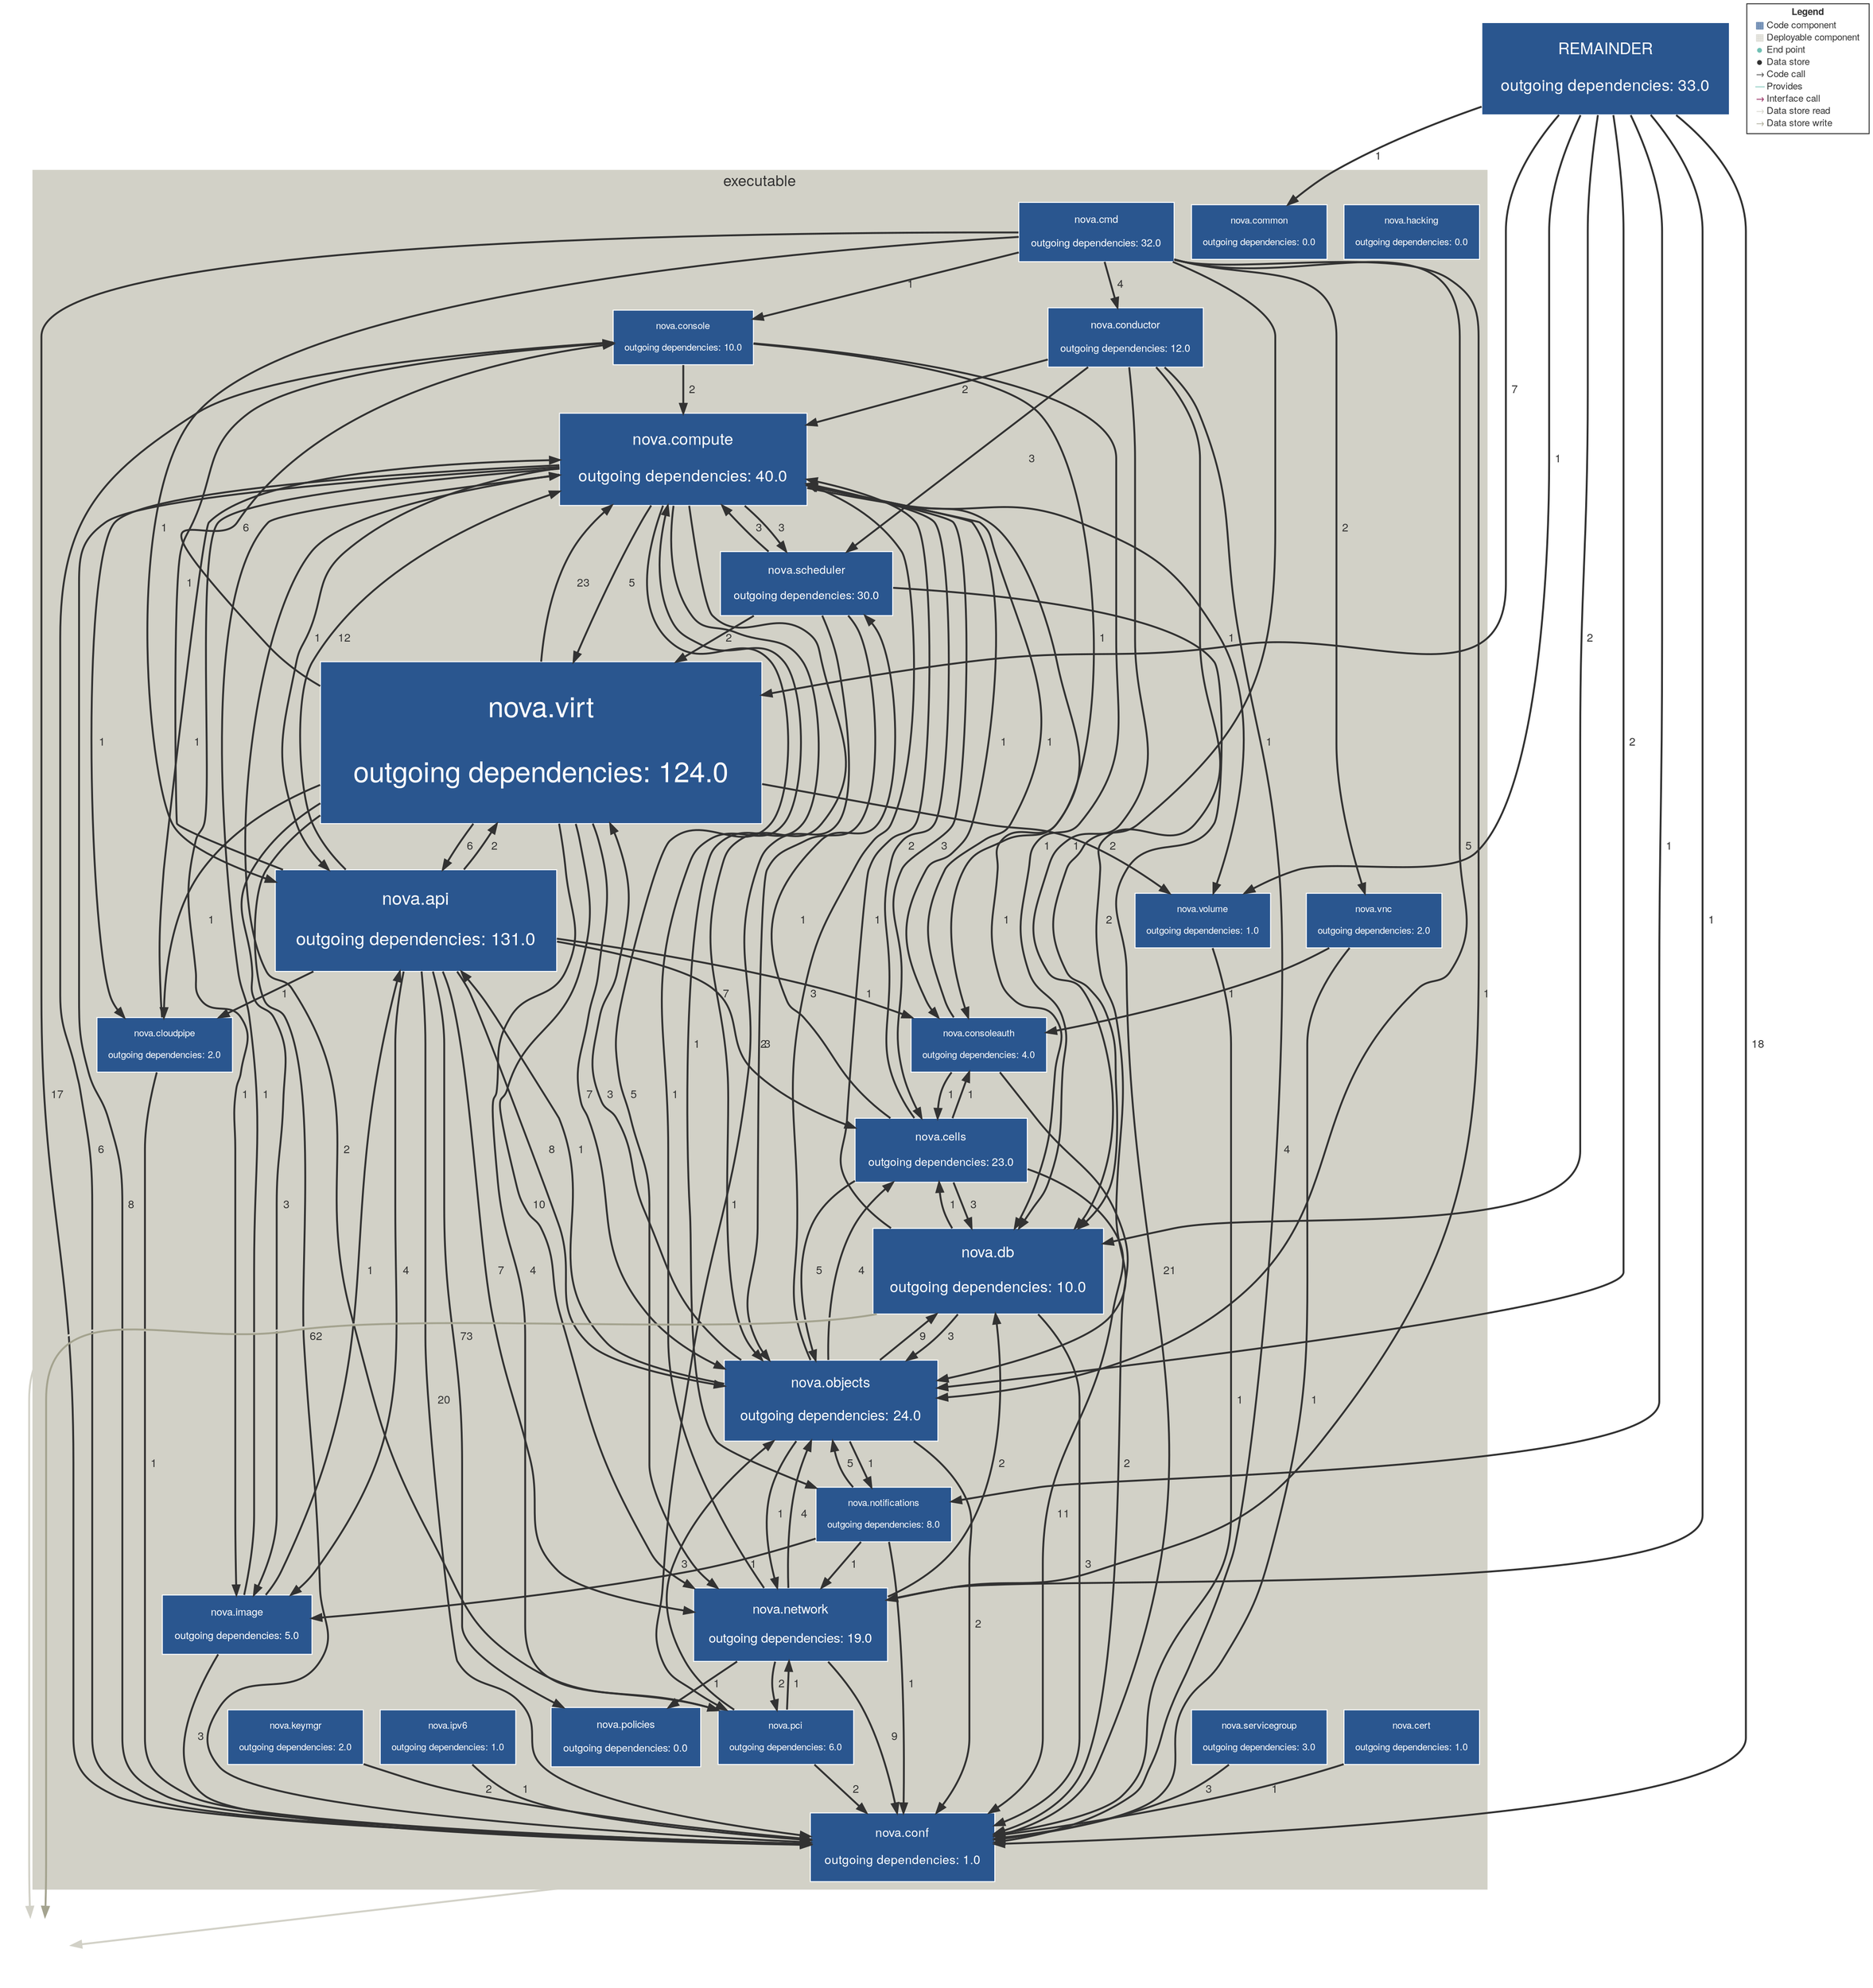 digraph "Graph" {
compound=true
rankdir=TD
subgraph "cluster-nova" {
style="filled"
color="#D2D1C7"
fontname="Helvetica Neue"
fontsize="16"
fontcolor="#323232"
label="executable"
"nova.conf@nova" [ shape="box" style="filled" fillcolor="#2A568F" penwidth="1" color="#FFFFFF" fontname="Helvetica Neue" fontcolor="#FFFFFF" fontsize="13" margin="0.20800000000000002" label="nova.conf

outgoing dependencies: 1.0" ]
"nova.console@nova" [ shape="box" style="filled" fillcolor="#2A568F" penwidth="1" color="#FFFFFF" fontname="Helvetica Neue" fontcolor="#FFFFFF" fontsize="10" margin="0.16" label="nova.console

outgoing dependencies: 10.0" ]
"nova.scheduler@nova" [ shape="box" style="filled" fillcolor="#2A568F" penwidth="1" color="#FFFFFF" fontname="Helvetica Neue" fontcolor="#FFFFFF" fontsize="12" margin="0.192" label="nova.scheduler

outgoing dependencies: 30.0" ]
"nova.api@nova" [ shape="box" style="filled" fillcolor="#2A568F" penwidth="1" color="#FFFFFF" fontname="Helvetica Neue" fontcolor="#FFFFFF" fontsize="19" margin="0.304" label="nova.api

outgoing dependencies: 131.0" ]
"nova.vnc@nova" [ shape="box" style="filled" fillcolor="#2A568F" penwidth="1" color="#FFFFFF" fontname="Helvetica Neue" fontcolor="#FFFFFF" fontsize="10" margin="0.16" label="nova.vnc

outgoing dependencies: 2.0" ]
"nova.compute@nova" [ shape="box" style="filled" fillcolor="#2A568F" penwidth="1" color="#FFFFFF" fontname="Helvetica Neue" fontcolor="#FFFFFF" fontsize="17" margin="0.272" label="nova.compute

outgoing dependencies: 40.0" ]
"nova.network@nova" [ shape="box" style="filled" fillcolor="#2A568F" penwidth="1" color="#FFFFFF" fontname="Helvetica Neue" fontcolor="#FFFFFF" fontsize="14" margin="0.224" label="nova.network

outgoing dependencies: 19.0" ]
"nova.conductor@nova" [ shape="box" style="filled" fillcolor="#2A568F" penwidth="1" color="#FFFFFF" fontname="Helvetica Neue" fontcolor="#FFFFFF" fontsize="11" margin="0.176" label="nova.conductor

outgoing dependencies: 12.0" ]
"nova.hacking@nova" [ shape="box" style="filled" fillcolor="#2A568F" penwidth="1" color="#FFFFFF" fontname="Helvetica Neue" fontcolor="#FFFFFF" fontsize="10" margin="0.16" label="nova.hacking

outgoing dependencies: 0.0" ]
"nova.cells@nova" [ shape="box" style="filled" fillcolor="#2A568F" penwidth="1" color="#FFFFFF" fontname="Helvetica Neue" fontcolor="#FFFFFF" fontsize="12" margin="0.192" label="nova.cells

outgoing dependencies: 23.0" ]
"nova.notifications@nova" [ shape="box" style="filled" fillcolor="#2A568F" penwidth="1" color="#FFFFFF" fontname="Helvetica Neue" fontcolor="#FFFFFF" fontsize="10" margin="0.16" label="nova.notifications

outgoing dependencies: 8.0" ]
"nova.pci@nova" [ shape="box" style="filled" fillcolor="#2A568F" penwidth="1" color="#FFFFFF" fontname="Helvetica Neue" fontcolor="#FFFFFF" fontsize="10" margin="0.16" label="nova.pci

outgoing dependencies: 6.0" ]
"nova.common@nova" [ shape="box" style="filled" fillcolor="#2A568F" penwidth="1" color="#FFFFFF" fontname="Helvetica Neue" fontcolor="#FFFFFF" fontsize="10" margin="0.16" label="nova.common

outgoing dependencies: 0.0" ]
"nova.image@nova" [ shape="box" style="filled" fillcolor="#2A568F" penwidth="1" color="#FFFFFF" fontname="Helvetica Neue" fontcolor="#FFFFFF" fontsize="11" margin="0.176" label="nova.image

outgoing dependencies: 5.0" ]
"nova.cert@nova" [ shape="box" style="filled" fillcolor="#2A568F" penwidth="1" color="#FFFFFF" fontname="Helvetica Neue" fontcolor="#FFFFFF" fontsize="10" margin="0.16" label="nova.cert

outgoing dependencies: 1.0" ]
"nova.servicegroup@nova" [ shape="box" style="filled" fillcolor="#2A568F" penwidth="1" color="#FFFFFF" fontname="Helvetica Neue" fontcolor="#FFFFFF" fontsize="10" margin="0.16" label="nova.servicegroup

outgoing dependencies: 3.0" ]
"nova.cmd@nova" [ shape="box" style="filled" fillcolor="#2A568F" penwidth="1" color="#FFFFFF" fontname="Helvetica Neue" fontcolor="#FFFFFF" fontsize="11" margin="0.176" label="nova.cmd

outgoing dependencies: 32.0" ]
"nova.objects@nova" [ shape="box" style="filled" fillcolor="#2A568F" penwidth="1" color="#FFFFFF" fontname="Helvetica Neue" fontcolor="#FFFFFF" fontsize="15" margin="0.24" label="nova.objects

outgoing dependencies: 24.0" ]
"nova.ipv6@nova" [ shape="box" style="filled" fillcolor="#2A568F" penwidth="1" color="#FFFFFF" fontname="Helvetica Neue" fontcolor="#FFFFFF" fontsize="10" margin="0.16" label="nova.ipv6

outgoing dependencies: 1.0" ]
"nova.virt@nova" [ shape="box" style="filled" fillcolor="#2A568F" penwidth="1" color="#FFFFFF" fontname="Helvetica Neue" fontcolor="#FFFFFF" fontsize="30" margin="0.48" label="nova.virt

outgoing dependencies: 124.0" ]
"nova.cloudpipe@nova" [ shape="box" style="filled" fillcolor="#2A568F" penwidth="1" color="#FFFFFF" fontname="Helvetica Neue" fontcolor="#FFFFFF" fontsize="10" margin="0.16" label="nova.cloudpipe

outgoing dependencies: 2.0" ]
"nova.consoleauth@nova" [ shape="box" style="filled" fillcolor="#2A568F" penwidth="1" color="#FFFFFF" fontname="Helvetica Neue" fontcolor="#FFFFFF" fontsize="10" margin="0.16" label="nova.consoleauth

outgoing dependencies: 4.0" ]
"nova.policies@nova" [ shape="box" style="filled" fillcolor="#2A568F" penwidth="1" color="#FFFFFF" fontname="Helvetica Neue" fontcolor="#FFFFFF" fontsize="11" margin="0.176" label="nova.policies

outgoing dependencies: 0.0" ]
"nova.db@nova" [ shape="box" style="filled" fillcolor="#2A568F" penwidth="1" color="#FFFFFF" fontname="Helvetica Neue" fontcolor="#FFFFFF" fontsize="16" margin="0.256" label="nova.db

outgoing dependencies: 10.0" ]
"nova.volume@nova" [ shape="box" style="filled" fillcolor="#2A568F" penwidth="1" color="#FFFFFF" fontname="Helvetica Neue" fontcolor="#FFFFFF" fontsize="10" margin="0.16" label="nova.volume

outgoing dependencies: 1.0" ]
"nova.keymgr@nova" [ shape="box" style="filled" fillcolor="#2A568F" penwidth="1" color="#FFFFFF" fontname="Helvetica Neue" fontcolor="#FFFFFF" fontsize="10" margin="0.16" label="nova.keymgr

outgoing dependencies: 2.0" ]
}
"5ed238ef-0b7d-48fd-8594-45c5d4ebe136@NOT_DEPLOYED" [ shape="box" penwidth="0" fontname="Helvetica Neue" fontcolor="#323232" fontsize="16" image="icon-datastore.png" width="1.000" height="1.000" fixedsize="true" label="" ]
"REMAINDER@NOT_DEPLOYED" [ shape="box" style="filled" fillcolor="#2A568F" penwidth="1" color="#FFFFFF" fontname="Helvetica Neue" fontcolor="#FFFFFF" fontsize="17" margin="0.272" label="REMAINDER

outgoing dependencies: 33.0" ]
"nova.conf@nova" -> "5ed238ef-0b7d-48fd-8594-45c5d4ebe136@NOT_DEPLOYED" [ penwidth="2" color="#D2D1C7" fontcolor="#D2D1C7" fontname="Helvetica Neue" fontsize="12" label="" ]
"nova.console@nova" -> "nova.conf@nova" [ penwidth="2" color="#323232" fontcolor="#323232" fontname="Helvetica Neue" fontsize="12" label="  6" ]
"nova.console@nova" -> "nova.compute@nova" [ penwidth="2" color="#323232" fontcolor="#323232" fontname="Helvetica Neue" fontsize="12" label="  2" ]
"nova.console@nova" -> "nova.consoleauth@nova" [ penwidth="2" color="#323232" fontcolor="#323232" fontname="Helvetica Neue" fontsize="12" label="  1" ]
"nova.console@nova" -> "nova.db@nova" [ penwidth="2" color="#323232" fontcolor="#323232" fontname="Helvetica Neue" fontsize="12" label="  1" ]
"nova.scheduler@nova" -> "nova.conf@nova" [ penwidth="2" color="#323232" fontcolor="#323232" fontname="Helvetica Neue" fontsize="12" label="  21" ]
"nova.scheduler@nova" -> "nova.compute@nova" [ penwidth="2" color="#323232" fontcolor="#323232" fontname="Helvetica Neue" fontsize="12" label="  3" ]
"nova.scheduler@nova" -> "nova.pci@nova" [ penwidth="2" color="#323232" fontcolor="#323232" fontname="Helvetica Neue" fontsize="12" label="  1" ]
"nova.scheduler@nova" -> "nova.objects@nova" [ penwidth="2" color="#323232" fontcolor="#323232" fontname="Helvetica Neue" fontsize="12" label="  3" ]
"nova.scheduler@nova" -> "nova.virt@nova" [ penwidth="2" color="#323232" fontcolor="#323232" fontname="Helvetica Neue" fontsize="12" label="  2" ]
"nova.api@nova" -> "nova.conf@nova" [ penwidth="2" color="#323232" fontcolor="#323232" fontname="Helvetica Neue" fontsize="12" label="  20" ]
"nova.api@nova" -> "nova.console@nova" [ penwidth="2" color="#323232" fontcolor="#323232" fontname="Helvetica Neue" fontsize="12" label="  1" ]
"nova.api@nova" -> "nova.compute@nova" [ penwidth="2" color="#323232" fontcolor="#323232" fontname="Helvetica Neue" fontsize="12" label="  12" ]
"nova.api@nova" -> "nova.network@nova" [ penwidth="2" color="#323232" fontcolor="#323232" fontname="Helvetica Neue" fontsize="12" label="  7" ]
"nova.api@nova" -> "nova.cells@nova" [ penwidth="2" color="#323232" fontcolor="#323232" fontname="Helvetica Neue" fontsize="12" label="  2" ]
"nova.api@nova" -> "nova.image@nova" [ penwidth="2" color="#323232" fontcolor="#323232" fontname="Helvetica Neue" fontsize="12" label="  4" ]
"nova.api@nova" -> "nova.objects@nova" [ penwidth="2" color="#323232" fontcolor="#323232" fontname="Helvetica Neue" fontsize="12" label="  8" ]
"nova.api@nova" -> "nova.virt@nova" [ penwidth="2" color="#323232" fontcolor="#323232" fontname="Helvetica Neue" fontsize="12" label="  2" ]
"nova.api@nova" -> "nova.cloudpipe@nova" [ penwidth="2" color="#323232" fontcolor="#323232" fontname="Helvetica Neue" fontsize="12" label="  1" ]
"nova.api@nova" -> "nova.consoleauth@nova" [ penwidth="2" color="#323232" fontcolor="#323232" fontname="Helvetica Neue" fontsize="12" label="  1" ]
"nova.api@nova" -> "nova.policies@nova" [ penwidth="2" color="#323232" fontcolor="#323232" fontname="Helvetica Neue" fontsize="12" label="  73" ]
"nova.vnc@nova" -> "nova.conf@nova" [ penwidth="2" color="#323232" fontcolor="#323232" fontname="Helvetica Neue" fontsize="12" label="  1" ]
"nova.vnc@nova" -> "nova.consoleauth@nova" [ penwidth="2" color="#323232" fontcolor="#323232" fontname="Helvetica Neue" fontsize="12" label="  1" ]
"nova.compute@nova" -> "nova.conf@nova" [ penwidth="2" color="#323232" fontcolor="#323232" fontname="Helvetica Neue" fontsize="12" label="  8" ]
"nova.compute@nova" -> "nova.scheduler@nova" [ penwidth="2" color="#323232" fontcolor="#323232" fontname="Helvetica Neue" fontsize="12" label="  3" ]
"nova.compute@nova" -> "nova.api@nova" [ penwidth="2" color="#323232" fontcolor="#323232" fontname="Helvetica Neue" fontsize="12" label="  1" ]
"nova.compute@nova" -> "nova.network@nova" [ penwidth="2" color="#323232" fontcolor="#323232" fontname="Helvetica Neue" fontsize="12" label="  5" ]
"nova.compute@nova" -> "nova.cells@nova" [ penwidth="2" color="#323232" fontcolor="#323232" fontname="Helvetica Neue" fontsize="12" label="  3" ]
"nova.compute@nova" -> "nova.notifications@nova" [ penwidth="2" color="#323232" fontcolor="#323232" fontname="Helvetica Neue" fontsize="12" label="  1" ]
"nova.compute@nova" -> "nova.pci@nova" [ penwidth="2" color="#323232" fontcolor="#323232" fontname="Helvetica Neue" fontsize="12" label="  2" ]
"nova.compute@nova" -> "nova.image@nova" [ penwidth="2" color="#323232" fontcolor="#323232" fontname="Helvetica Neue" fontsize="12" label="  1" ]
"nova.compute@nova" -> "nova.objects@nova" [ penwidth="2" color="#323232" fontcolor="#323232" fontname="Helvetica Neue" fontsize="12" label="  7" ]
"nova.compute@nova" -> "nova.virt@nova" [ penwidth="2" color="#323232" fontcolor="#323232" fontname="Helvetica Neue" fontsize="12" label="  5" ]
"nova.compute@nova" -> "nova.cloudpipe@nova" [ penwidth="2" color="#323232" fontcolor="#323232" fontname="Helvetica Neue" fontsize="12" label="  1" ]
"nova.compute@nova" -> "nova.consoleauth@nova" [ penwidth="2" color="#323232" fontcolor="#323232" fontname="Helvetica Neue" fontsize="12" label="  1" ]
"nova.compute@nova" -> "nova.db@nova" [ penwidth="2" color="#323232" fontcolor="#323232" fontname="Helvetica Neue" fontsize="12" label="  1" ]
"nova.compute@nova" -> "nova.volume@nova" [ penwidth="2" color="#323232" fontcolor="#323232" fontname="Helvetica Neue" fontsize="12" label="  1" ]
"nova.network@nova" -> "nova.conf@nova" [ penwidth="2" color="#323232" fontcolor="#323232" fontname="Helvetica Neue" fontsize="12" label="  9" ]
"nova.network@nova" -> "nova.compute@nova" [ penwidth="2" color="#323232" fontcolor="#323232" fontname="Helvetica Neue" fontsize="12" label="  1" ]
"nova.network@nova" -> "nova.pci@nova" [ penwidth="2" color="#323232" fontcolor="#323232" fontname="Helvetica Neue" fontsize="12" label="  2" ]
"nova.network@nova" -> "nova.objects@nova" [ penwidth="2" color="#323232" fontcolor="#323232" fontname="Helvetica Neue" fontsize="12" label="  4" ]
"nova.network@nova" -> "nova.policies@nova" [ penwidth="2" color="#323232" fontcolor="#323232" fontname="Helvetica Neue" fontsize="12" label="  1" ]
"nova.network@nova" -> "nova.db@nova" [ penwidth="2" color="#323232" fontcolor="#323232" fontname="Helvetica Neue" fontsize="12" label="  2" ]
"nova.conductor@nova" -> "nova.conf@nova" [ penwidth="2" color="#323232" fontcolor="#323232" fontname="Helvetica Neue" fontsize="12" label="  4" ]
"nova.conductor@nova" -> "nova.scheduler@nova" [ penwidth="2" color="#323232" fontcolor="#323232" fontname="Helvetica Neue" fontsize="12" label="  3" ]
"nova.conductor@nova" -> "nova.compute@nova" [ penwidth="2" color="#323232" fontcolor="#323232" fontname="Helvetica Neue" fontsize="12" label="  2" ]
"nova.conductor@nova" -> "nova.objects@nova" [ penwidth="2" color="#323232" fontcolor="#323232" fontname="Helvetica Neue" fontsize="12" label="  2" ]
"nova.conductor@nova" -> "nova.db@nova" [ penwidth="2" color="#323232" fontcolor="#323232" fontname="Helvetica Neue" fontsize="12" label="  1" ]
"nova.cells@nova" -> "nova.conf@nova" [ penwidth="2" color="#323232" fontcolor="#323232" fontname="Helvetica Neue" fontsize="12" label="  11" ]
"nova.cells@nova" -> "nova.scheduler@nova" [ penwidth="2" color="#323232" fontcolor="#323232" fontname="Helvetica Neue" fontsize="12" label="  1" ]
"nova.cells@nova" -> "nova.compute@nova" [ penwidth="2" color="#323232" fontcolor="#323232" fontname="Helvetica Neue" fontsize="12" label="  2" ]
"nova.cells@nova" -> "nova.objects@nova" [ penwidth="2" color="#323232" fontcolor="#323232" fontname="Helvetica Neue" fontsize="12" label="  5" ]
"nova.cells@nova" -> "nova.consoleauth@nova" [ penwidth="2" color="#323232" fontcolor="#323232" fontname="Helvetica Neue" fontsize="12" label="  1" ]
"nova.cells@nova" -> "nova.db@nova" [ penwidth="2" color="#323232" fontcolor="#323232" fontname="Helvetica Neue" fontsize="12" label="  3" ]
"nova.notifications@nova" -> "nova.conf@nova" [ penwidth="2" color="#323232" fontcolor="#323232" fontname="Helvetica Neue" fontsize="12" label="  1" ]
"nova.notifications@nova" -> "nova.network@nova" [ penwidth="2" color="#323232" fontcolor="#323232" fontname="Helvetica Neue" fontsize="12" label="  1" ]
"nova.notifications@nova" -> "nova.image@nova" [ penwidth="2" color="#323232" fontcolor="#323232" fontname="Helvetica Neue" fontsize="12" label="  1" ]
"nova.notifications@nova" -> "nova.objects@nova" [ penwidth="2" color="#323232" fontcolor="#323232" fontname="Helvetica Neue" fontsize="12" label="  5" ]
"nova.pci@nova" -> "nova.conf@nova" [ penwidth="2" color="#323232" fontcolor="#323232" fontname="Helvetica Neue" fontsize="12" label="  2" ]
"nova.pci@nova" -> "nova.network@nova" [ penwidth="2" color="#323232" fontcolor="#323232" fontname="Helvetica Neue" fontsize="12" label="  1" ]
"nova.pci@nova" -> "nova.objects@nova" [ penwidth="2" color="#323232" fontcolor="#323232" fontname="Helvetica Neue" fontsize="12" label="  3" ]
"nova.image@nova" -> "nova.conf@nova" [ penwidth="2" color="#323232" fontcolor="#323232" fontname="Helvetica Neue" fontsize="12" label="  3" ]
"nova.image@nova" -> "nova.api@nova" [ penwidth="2" color="#323232" fontcolor="#323232" fontname="Helvetica Neue" fontsize="12" label="  1" ]
"nova.image@nova" -> "nova.compute@nova" [ penwidth="2" color="#323232" fontcolor="#323232" fontname="Helvetica Neue" fontsize="12" label="  1" ]
"nova.cert@nova" -> "nova.conf@nova" [ penwidth="2" color="#323232" fontcolor="#323232" fontname="Helvetica Neue" fontsize="12" label="  1" ]
"nova.servicegroup@nova" -> "nova.conf@nova" [ penwidth="2" color="#323232" fontcolor="#323232" fontname="Helvetica Neue" fontsize="12" label="  3" ]
"nova.cmd@nova" -> "nova.conf@nova" [ penwidth="2" color="#323232" fontcolor="#323232" fontname="Helvetica Neue" fontsize="12" label="  17" ]
"nova.cmd@nova" -> "nova.console@nova" [ penwidth="2" color="#323232" fontcolor="#323232" fontname="Helvetica Neue" fontsize="12" label="  1" ]
"nova.cmd@nova" -> "nova.api@nova" [ penwidth="2" color="#323232" fontcolor="#323232" fontname="Helvetica Neue" fontsize="12" label="  1" ]
"nova.cmd@nova" -> "nova.vnc@nova" [ penwidth="2" color="#323232" fontcolor="#323232" fontname="Helvetica Neue" fontsize="12" label="  2" ]
"nova.cmd@nova" -> "nova.network@nova" [ penwidth="2" color="#323232" fontcolor="#323232" fontname="Helvetica Neue" fontsize="12" label="  1" ]
"nova.cmd@nova" -> "nova.conductor@nova" [ penwidth="2" color="#323232" fontcolor="#323232" fontname="Helvetica Neue" fontsize="12" label="  4" ]
"nova.cmd@nova" -> "nova.objects@nova" [ penwidth="2" color="#323232" fontcolor="#323232" fontname="Helvetica Neue" fontsize="12" label="  5" ]
"nova.cmd@nova" -> "nova.db@nova" [ penwidth="2" color="#323232" fontcolor="#323232" fontname="Helvetica Neue" fontsize="12" label="  1" ]
"nova.objects@nova" -> "nova.conf@nova" [ penwidth="2" color="#323232" fontcolor="#323232" fontname="Helvetica Neue" fontsize="12" label="  2" ]
"nova.objects@nova" -> "nova.api@nova" [ penwidth="2" color="#323232" fontcolor="#323232" fontname="Helvetica Neue" fontsize="12" label="  1" ]
"nova.objects@nova" -> "nova.compute@nova" [ penwidth="2" color="#323232" fontcolor="#323232" fontname="Helvetica Neue" fontsize="12" label="  3" ]
"nova.objects@nova" -> "nova.network@nova" [ penwidth="2" color="#323232" fontcolor="#323232" fontname="Helvetica Neue" fontsize="12" label="  1" ]
"nova.objects@nova" -> "nova.cells@nova" [ penwidth="2" color="#323232" fontcolor="#323232" fontname="Helvetica Neue" fontsize="12" label="  4" ]
"nova.objects@nova" -> "nova.notifications@nova" [ penwidth="2" color="#323232" fontcolor="#323232" fontname="Helvetica Neue" fontsize="12" label="  1" ]
"nova.objects@nova" -> "nova.virt@nova" [ penwidth="2" color="#323232" fontcolor="#323232" fontname="Helvetica Neue" fontsize="12" label="  3" ]
"nova.objects@nova" -> "nova.db@nova" [ penwidth="2" color="#323232" fontcolor="#323232" fontname="Helvetica Neue" fontsize="12" label="  9" ]
"nova.ipv6@nova" -> "nova.conf@nova" [ penwidth="2" color="#323232" fontcolor="#323232" fontname="Helvetica Neue" fontsize="12" label="  1" ]
"nova.virt@nova" -> "nova.conf@nova" [ penwidth="2" color="#323232" fontcolor="#323232" fontname="Helvetica Neue" fontsize="12" label="  62" ]
"nova.virt@nova" -> "nova.console@nova" [ penwidth="2" color="#323232" fontcolor="#323232" fontname="Helvetica Neue" fontsize="12" label="  6" ]
"nova.virt@nova" -> "nova.api@nova" [ penwidth="2" color="#323232" fontcolor="#323232" fontname="Helvetica Neue" fontsize="12" label="  6" ]
"nova.virt@nova" -> "nova.compute@nova" [ penwidth="2" color="#323232" fontcolor="#323232" fontname="Helvetica Neue" fontsize="12" label="  23" ]
"nova.virt@nova" -> "nova.network@nova" [ penwidth="2" color="#323232" fontcolor="#323232" fontname="Helvetica Neue" fontsize="12" label="  10" ]
"nova.virt@nova" -> "nova.pci@nova" [ penwidth="2" color="#323232" fontcolor="#323232" fontname="Helvetica Neue" fontsize="12" label="  4" ]
"nova.virt@nova" -> "nova.image@nova" [ penwidth="2" color="#323232" fontcolor="#323232" fontname="Helvetica Neue" fontsize="12" label="  3" ]
"nova.virt@nova" -> "nova.objects@nova" [ penwidth="2" color="#323232" fontcolor="#323232" fontname="Helvetica Neue" fontsize="12" label="  7" ]
"nova.virt@nova" -> "nova.cloudpipe@nova" [ penwidth="2" color="#323232" fontcolor="#323232" fontname="Helvetica Neue" fontsize="12" label="  1" ]
"nova.virt@nova" -> "nova.volume@nova" [ penwidth="2" color="#323232" fontcolor="#323232" fontname="Helvetica Neue" fontsize="12" label="  2" ]
"nova.cloudpipe@nova" -> "nova.conf@nova" [ penwidth="2" color="#323232" fontcolor="#323232" fontname="Helvetica Neue" fontsize="12" label="  1" ]
"nova.cloudpipe@nova" -> "nova.compute@nova" [ penwidth="2" color="#323232" fontcolor="#323232" fontname="Helvetica Neue" fontsize="12" label="  1" ]
"nova.consoleauth@nova" -> "nova.conf@nova" [ penwidth="2" color="#323232" fontcolor="#323232" fontname="Helvetica Neue" fontsize="12" label="  2" ]
"nova.consoleauth@nova" -> "nova.compute@nova" [ penwidth="2" color="#323232" fontcolor="#323232" fontname="Helvetica Neue" fontsize="12" label="  1" ]
"nova.consoleauth@nova" -> "nova.cells@nova" [ penwidth="2" color="#323232" fontcolor="#323232" fontname="Helvetica Neue" fontsize="12" label="  1" ]
"nova.db@nova" -> "nova.conf@nova" [ penwidth="2" color="#323232" fontcolor="#323232" fontname="Helvetica Neue" fontsize="12" label="  3" ]
"nova.db@nova" -> "nova.compute@nova" [ penwidth="2" color="#323232" fontcolor="#323232" fontname="Helvetica Neue" fontsize="12" label="  1" ]
"nova.db@nova" -> "nova.cells@nova" [ penwidth="2" color="#323232" fontcolor="#323232" fontname="Helvetica Neue" fontsize="12" label="  1" ]
"nova.db@nova" -> "nova.objects@nova" [ penwidth="2" color="#323232" fontcolor="#323232" fontname="Helvetica Neue" fontsize="12" label="  3" ]
"nova.db@nova" -> "5ed238ef-0b7d-48fd-8594-45c5d4ebe136@NOT_DEPLOYED" [ penwidth="2" color="#D2D1C7" fontcolor="#D2D1C7" fontname="Helvetica Neue" fontsize="12" label="" ]
"nova.db@nova" -> "5ed238ef-0b7d-48fd-8594-45c5d4ebe136@NOT_DEPLOYED" [ penwidth="2" color="#A4A38F" fontcolor="#A4A38F" fontname="Helvetica Neue" fontsize="12" label="" ]
"nova.volume@nova" -> "nova.conf@nova" [ penwidth="2" color="#323232" fontcolor="#323232" fontname="Helvetica Neue" fontsize="12" label="  1" ]
"nova.keymgr@nova" -> "nova.conf@nova" [ penwidth="2" color="#323232" fontcolor="#323232" fontname="Helvetica Neue" fontsize="12" label="  2" ]
"REMAINDER@NOT_DEPLOYED" -> "nova.conf@nova" [ penwidth="2" color="#323232" fontcolor="#323232" fontname="Helvetica Neue" fontsize="12" label="  18" ]
"REMAINDER@NOT_DEPLOYED" -> "nova.network@nova" [ penwidth="2" color="#323232" fontcolor="#323232" fontname="Helvetica Neue" fontsize="12" label="  1" ]
"REMAINDER@NOT_DEPLOYED" -> "nova.notifications@nova" [ penwidth="2" color="#323232" fontcolor="#323232" fontname="Helvetica Neue" fontsize="12" label="  1" ]
"REMAINDER@NOT_DEPLOYED" -> "nova.common@nova" [ penwidth="2" color="#323232" fontcolor="#323232" fontname="Helvetica Neue" fontsize="12" label="  1" ]
"REMAINDER@NOT_DEPLOYED" -> "nova.objects@nova" [ penwidth="2" color="#323232" fontcolor="#323232" fontname="Helvetica Neue" fontsize="12" label="  2" ]
"REMAINDER@NOT_DEPLOYED" -> "nova.virt@nova" [ penwidth="2" color="#323232" fontcolor="#323232" fontname="Helvetica Neue" fontsize="12" label="  7" ]
"REMAINDER@NOT_DEPLOYED" -> "nova.db@nova" [ penwidth="2" color="#323232" fontcolor="#323232" fontname="Helvetica Neue" fontsize="12" label="  2" ]
"REMAINDER@NOT_DEPLOYED" -> "nova.volume@nova" [ penwidth="2" color="#323232" fontcolor="#323232" fontname="Helvetica Neue" fontsize="12" label="  1" ]
"LEGEND" [ shape="box" style="filled" fillcolor="#FFFFFF" penwidth="1" color="#323232" fontname="Helvetica Neue" fontcolor="#323232" fontsize="10" label=<<TABLE BORDER="0" CELLPADDING="1" CELLSPACING="0">
<TR><TD COLSPAN="2"><B>Legend</B></TD></TR>
<TR><TD><FONT COLOR="#2A568F">&#9638;</FONT></TD><TD ALIGN="left">Code component</TD></TR>
<TR><TD><FONT COLOR="#D2D1C7">&#9638;</FONT></TD><TD ALIGN="left">Deployable component</TD></TR>
<TR><TD><FONT COLOR="#72C0B4">&#9679;</FONT></TD><TD ALIGN="left">End point</TD></TR>
<TR><TD><FONT COLOR="#323232">&#9679;</FONT></TD><TD ALIGN="left">Data store</TD></TR>
<TR><TD><FONT COLOR="#323232">&rarr;</FONT></TD><TD ALIGN="left">Code call</TD></TR>
<TR><TD><FONT COLOR="#72C0B4">&#8212;</FONT></TD><TD ALIGN="left">Provides</TD></TR>
<TR><TD><FONT COLOR="#820445">&rarr;</FONT></TD><TD ALIGN="left">Interface call</TD></TR>
<TR><TD><FONT COLOR="#D2D1C7">&rarr;</FONT></TD><TD ALIGN="left">Data store read</TD></TR>
<TR><TD><FONT COLOR="#A4A38F">&rarr;</FONT></TD><TD ALIGN="left">Data store write</TD></TR>
</TABLE>
>  ]
}
